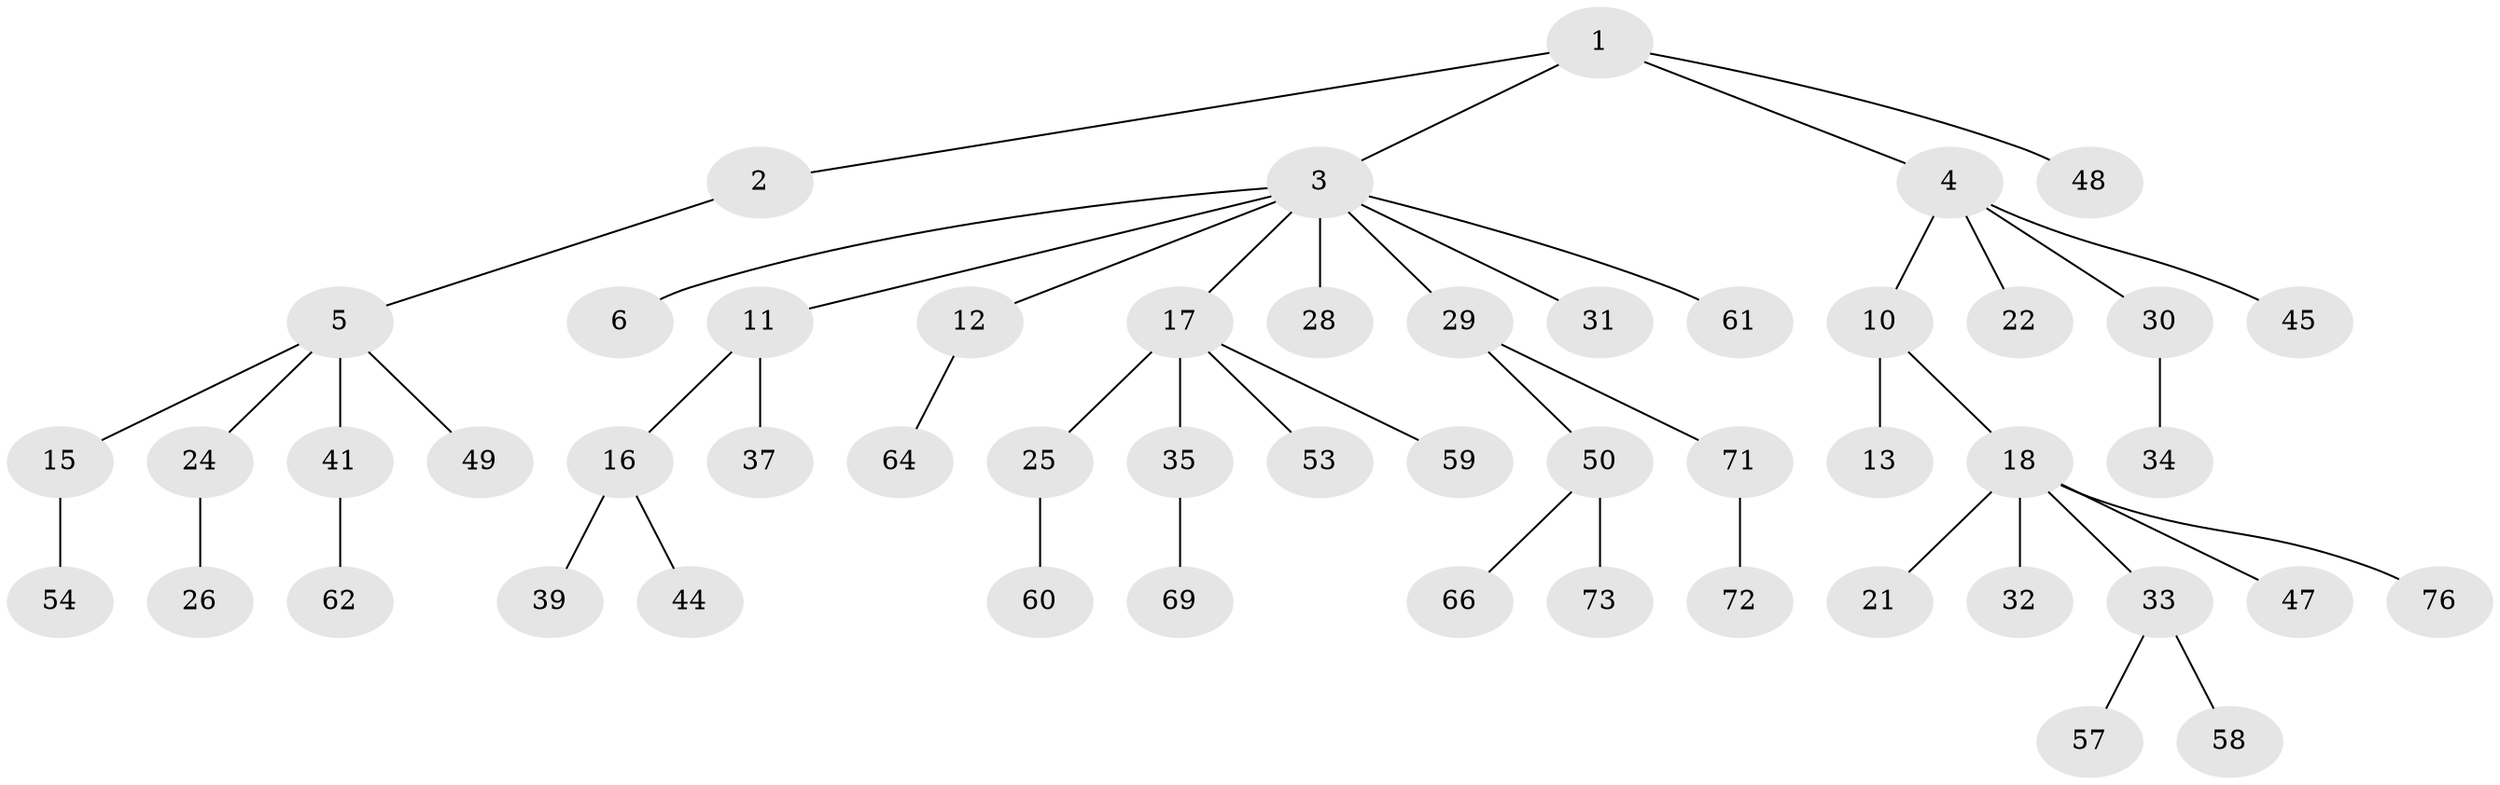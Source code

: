 // original degree distribution, {4: 0.05194805194805195, 2: 0.3116883116883117, 8: 0.012987012987012988, 5: 0.025974025974025976, 1: 0.44155844155844154, 3: 0.15584415584415584}
// Generated by graph-tools (version 1.1) at 2025/11/02/27/25 16:11:25]
// undirected, 51 vertices, 50 edges
graph export_dot {
graph [start="1"]
  node [color=gray90,style=filled];
  1 [super="+8"];
  2;
  3 [super="+9"];
  4 [super="+14"];
  5 [super="+7"];
  6;
  10;
  11 [super="+27"];
  12;
  13;
  15 [super="+40"];
  16 [super="+19"];
  17 [super="+23"];
  18 [super="+20"];
  21 [super="+36"];
  22;
  24;
  25 [super="+42"];
  26 [super="+74"];
  28;
  29 [super="+56"];
  30;
  31 [super="+67"];
  32;
  33 [super="+46"];
  34 [super="+38"];
  35 [super="+43"];
  37 [super="+55"];
  39;
  41 [super="+68"];
  44 [super="+75"];
  45;
  47;
  48 [super="+51"];
  49;
  50 [super="+52"];
  53 [super="+65"];
  54;
  57;
  58;
  59;
  60;
  61;
  62 [super="+63"];
  64 [super="+77"];
  66;
  69 [super="+70"];
  71;
  72;
  73;
  76;
  1 -- 2;
  1 -- 3;
  1 -- 4;
  1 -- 48;
  2 -- 5;
  3 -- 6;
  3 -- 11;
  3 -- 12;
  3 -- 28;
  3 -- 29;
  3 -- 31;
  3 -- 17;
  3 -- 61;
  4 -- 10;
  4 -- 22;
  4 -- 45;
  4 -- 30;
  5 -- 24;
  5 -- 41;
  5 -- 49;
  5 -- 15;
  10 -- 13;
  10 -- 18;
  11 -- 16;
  11 -- 37;
  12 -- 64;
  15 -- 54;
  16 -- 39;
  16 -- 44;
  17 -- 25;
  17 -- 59;
  17 -- 53;
  17 -- 35;
  18 -- 21;
  18 -- 32;
  18 -- 33;
  18 -- 76;
  18 -- 47;
  24 -- 26;
  25 -- 60;
  29 -- 50;
  29 -- 71;
  30 -- 34;
  33 -- 57;
  33 -- 58;
  35 -- 69;
  41 -- 62;
  50 -- 66;
  50 -- 73;
  71 -- 72;
}
